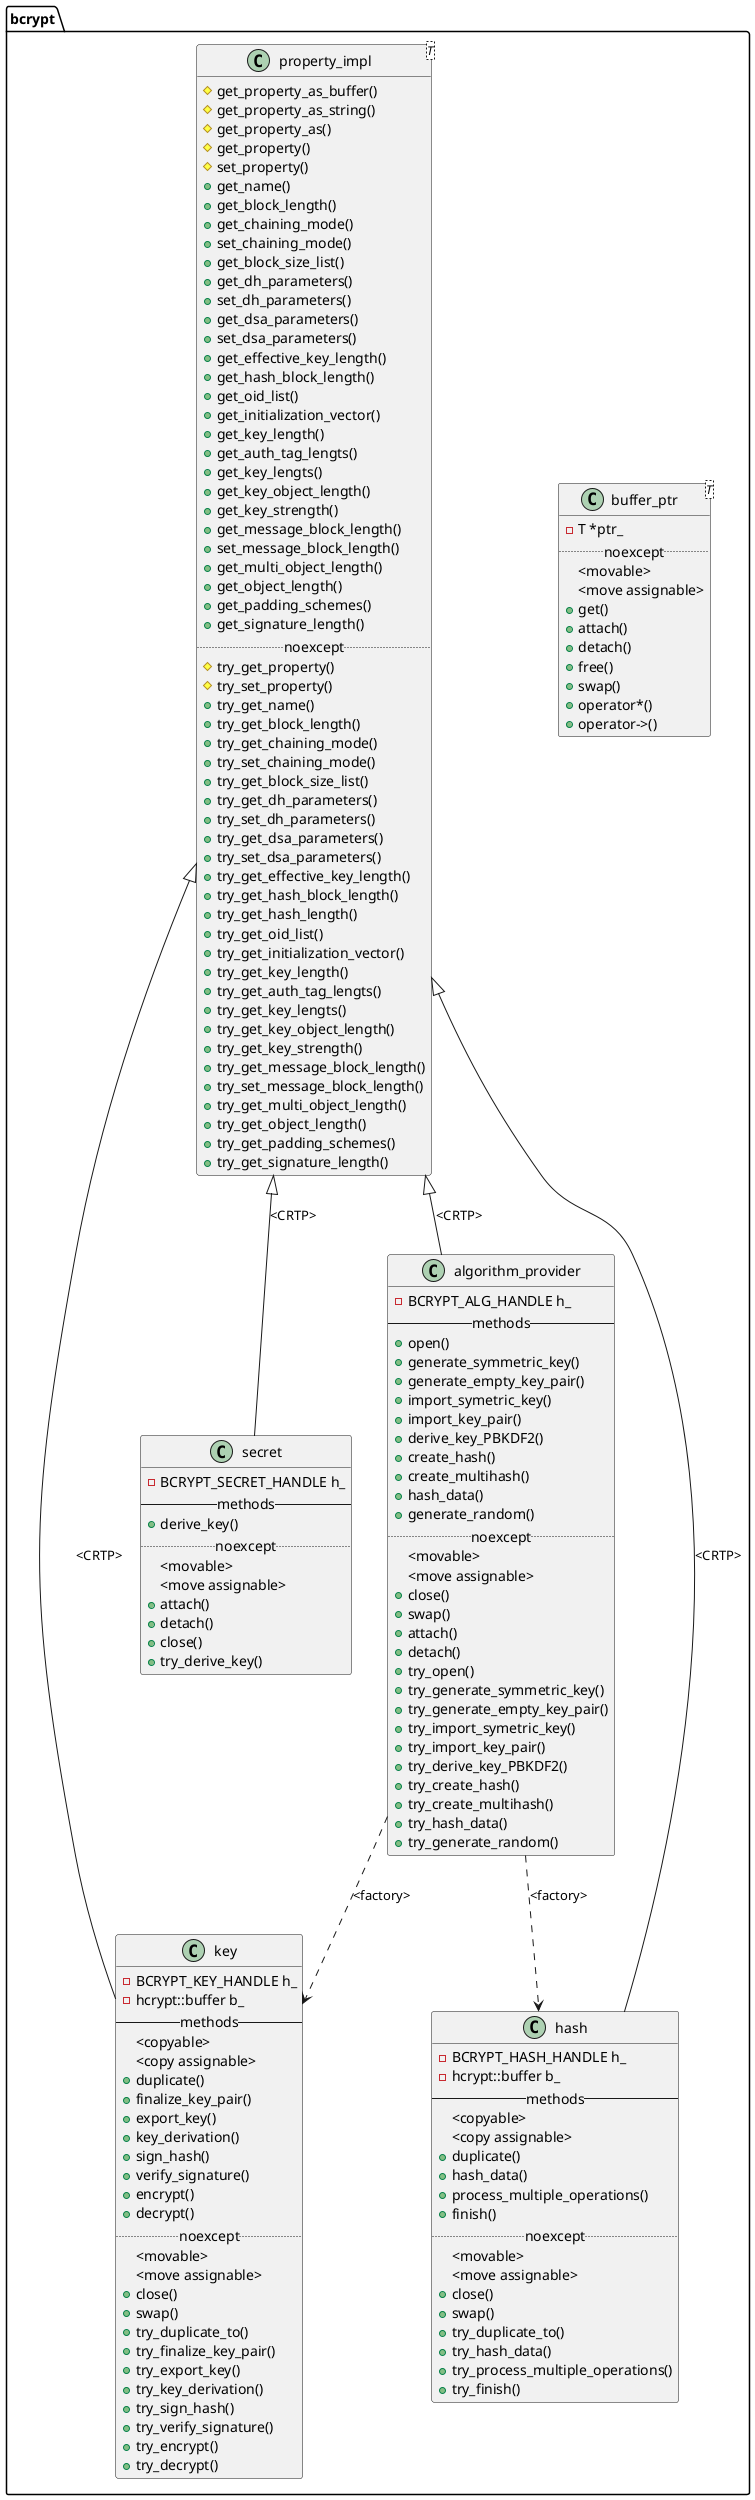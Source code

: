 @startuml

hide empty members
'hide members

namespace bcrypt {

!if $inclide_notes == "y"
    note as Note2
        Utility functions:
        
        try_generate_random
        generate_random
        
        try_is_fips_complience_on
        is_fips_complience_on
    end note
!endif

    class buffer_ptr <T> {
        -T *ptr_
        ..noexcept..
        <movable>
        <move assignable>
        +get()
        +attach()
        +detach()
        +free()
        +swap()
        +operator*()
        +operator->()
    }

    class algorithm_provider {
        -BCRYPT_ALG_HANDLE h_
        --methods--
        +open()
        +generate_symmetric_key()
        +generate_empty_key_pair()
        +import_symetric_key()
        +import_key_pair()
        +derive_key_PBKDF2()
        +create_hash()
        +create_multihash()
        +hash_data()
        +generate_random()
        ..noexcept..
        <movable>
        <move assignable>
        +close()
        +swap()
        +attach()
        +detach()
        +try_open()
        +try_generate_symmetric_key()
        +try_generate_empty_key_pair()
        +try_import_symetric_key()
        +try_import_key_pair()
        +try_derive_key_PBKDF2()
        +try_create_hash()
        +try_create_multihash()
        +try_hash_data()
        +try_generate_random()
    }

!if $inclide_notes == "y"
    note as Note1 
        Use enumirators if you need to
        discover algorithm providers:
        
        try_enum_registered_providers
        enum_registered_providers
        
        try_resolve_providers
        resolve_providers
        
        try_enum_algorithms
        enum_algorithms
        
        Each numiration function returns
        a typed buffer. You can use
        bcrypt::for_each and bcrypt::find_first
        helper algorithms to enumirate elements
    end note
    Note1 .right. algorithm_provider
!endif

!if $inclide_notes == "y"
    note as Note3
        Constructed using free standing
        factory functions:
        
        try_create_secret
        create_secret
    end note
    Note3 .up. secret
!endif

    class secret {
        -BCRYPT_SECRET_HANDLE h_
        --methods--
        +derive_key()
        ..noexcept..
        <movable>
        <move assignable>
        +attach()
        +detach()
        +close()
        +try_derive_key()
    }

    class key {
        -BCRYPT_KEY_HANDLE h_
        -hcrypt::buffer b_
        --methods--
        <copyable>
        <copy assignable>
        +duplicate()
        +finalize_key_pair()
        +export_key()
        +key_derivation()
        +sign_hash()
        +verify_signature()
        +encrypt()
        +decrypt()
        ..noexcept..
        <movable>
        <move assignable>
        +close()
        +swap()
        +try_duplicate_to()
        +try_finalize_key_pair()
        +try_export_key()
        +try_key_derivation()
        +try_sign_hash()
        +try_verify_signature()
        +try_encrypt()
        +try_decrypt()
    }
    
    class hash {
        -BCRYPT_HASH_HANDLE h_
        -hcrypt::buffer b_
        --methods--
        <copyable>
        <copy assignable>
        +duplicate()
        +hash_data()
        +process_multiple_operations()
        +finish()
        ..noexcept..
        <movable>
        <move assignable>
        +close()
        +swap()
        +try_duplicate_to()
        +try_hash_data()
        +try_process_multiple_operations()
        +try_finish()
    }

    class property_impl <T> {
        #get_property_as_buffer()
        #get_property_as_string()
        #get_property_as()
        #get_property()
        #set_property()
        +get_name()
        +get_block_length()
        +get_chaining_mode()
        +set_chaining_mode()
        +get_block_size_list()
        +get_dh_parameters()
        +set_dh_parameters()
        +get_dsa_parameters()
        +set_dsa_parameters()
        +get_effective_key_length()
        +get_hash_block_length()
        +get_oid_list()
        +get_initialization_vector()
        +get_key_length()
        +get_auth_tag_lengts()
        +get_key_lengts()
        +get_key_object_length()
        +get_key_strength()
        +get_message_block_length()
        +set_message_block_length()
        +get_multi_object_length()
        +get_object_length()
        +get_padding_schemes()
        +get_signature_length()
        ..noexcept..
        #try_get_property()
        #try_set_property()
        +try_get_name()
        +try_get_block_length()
        +try_get_chaining_mode()
        +try_set_chaining_mode()
        +try_get_block_size_list()
        +try_get_dh_parameters()
        +try_set_dh_parameters()
        +try_get_dsa_parameters()
        +try_set_dsa_parameters()
        +try_get_effective_key_length()
        +try_get_hash_block_length()
        +try_get_hash_length()
        +try_get_oid_list()
        +try_get_initialization_vector()
        +try_get_key_length()
        +try_get_auth_tag_lengts()
        +try_get_key_lengts()
        +try_get_key_object_length()
        +try_get_key_strength()
        +try_get_message_block_length()
        +try_set_message_block_length()
        +try_get_multi_object_length()
        +try_get_object_length()
        +try_get_padding_schemes()
        +try_get_signature_length()
    }
 
    algorithm_provider ..> key : <factory>
    algorithm_provider ..> hash : <factory>

    property_impl <|-- algorithm_provider : <CRTP>
    property_impl <|-- key : <CRTP>
    property_impl <|-- hash : <CRTP>
    property_impl <|-- secret : <CRTP>
}

@enduml